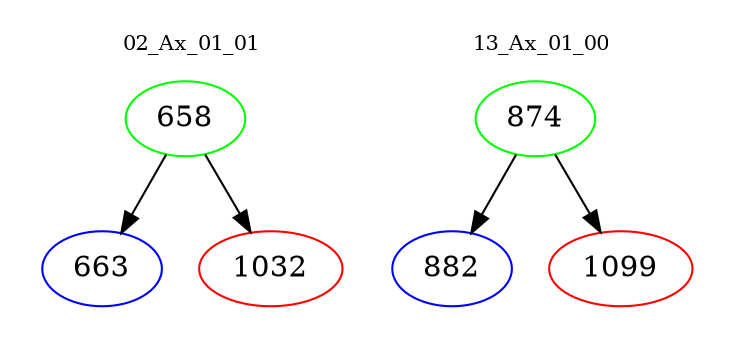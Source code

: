 digraph{
subgraph cluster_0 {
color = white
label = "02_Ax_01_01";
fontsize=10;
T0_658 [label="658", color="green"]
T0_658 -> T0_663 [color="black"]
T0_663 [label="663", color="blue"]
T0_658 -> T0_1032 [color="black"]
T0_1032 [label="1032", color="red"]
}
subgraph cluster_1 {
color = white
label = "13_Ax_01_00";
fontsize=10;
T1_874 [label="874", color="green"]
T1_874 -> T1_882 [color="black"]
T1_882 [label="882", color="blue"]
T1_874 -> T1_1099 [color="black"]
T1_1099 [label="1099", color="red"]
}
}
